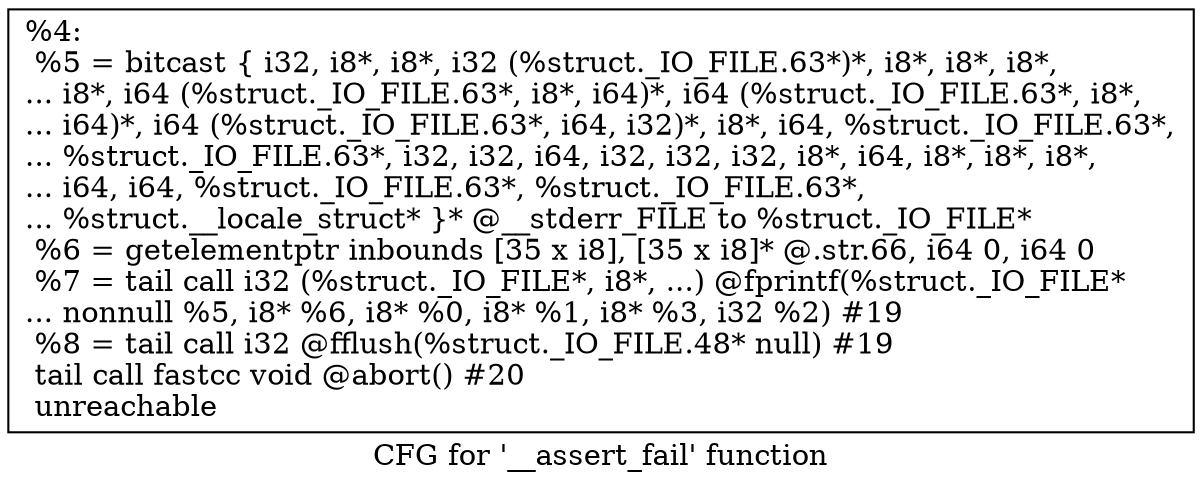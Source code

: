 digraph "CFG for '__assert_fail' function" {
	label="CFG for '__assert_fail' function";

	Node0x27cfba0 [shape=record,label="{%4:\l  %5 = bitcast \{ i32, i8*, i8*, i32 (%struct._IO_FILE.63*)*, i8*, i8*, i8*,\l... i8*, i64 (%struct._IO_FILE.63*, i8*, i64)*, i64 (%struct._IO_FILE.63*, i8*,\l... i64)*, i64 (%struct._IO_FILE.63*, i64, i32)*, i8*, i64, %struct._IO_FILE.63*,\l... %struct._IO_FILE.63*, i32, i32, i64, i32, i32, i32, i8*, i64, i8*, i8*, i8*,\l... i64, i64, %struct._IO_FILE.63*, %struct._IO_FILE.63*,\l... %struct.__locale_struct* \}* @__stderr_FILE to %struct._IO_FILE*\l  %6 = getelementptr inbounds [35 x i8], [35 x i8]* @.str.66, i64 0, i64 0\l  %7 = tail call i32 (%struct._IO_FILE*, i8*, ...) @fprintf(%struct._IO_FILE*\l... nonnull %5, i8* %6, i8* %0, i8* %1, i8* %3, i32 %2) #19\l  %8 = tail call i32 @fflush(%struct._IO_FILE.48* null) #19\l  tail call fastcc void @abort() #20\l  unreachable\l}"];
}

